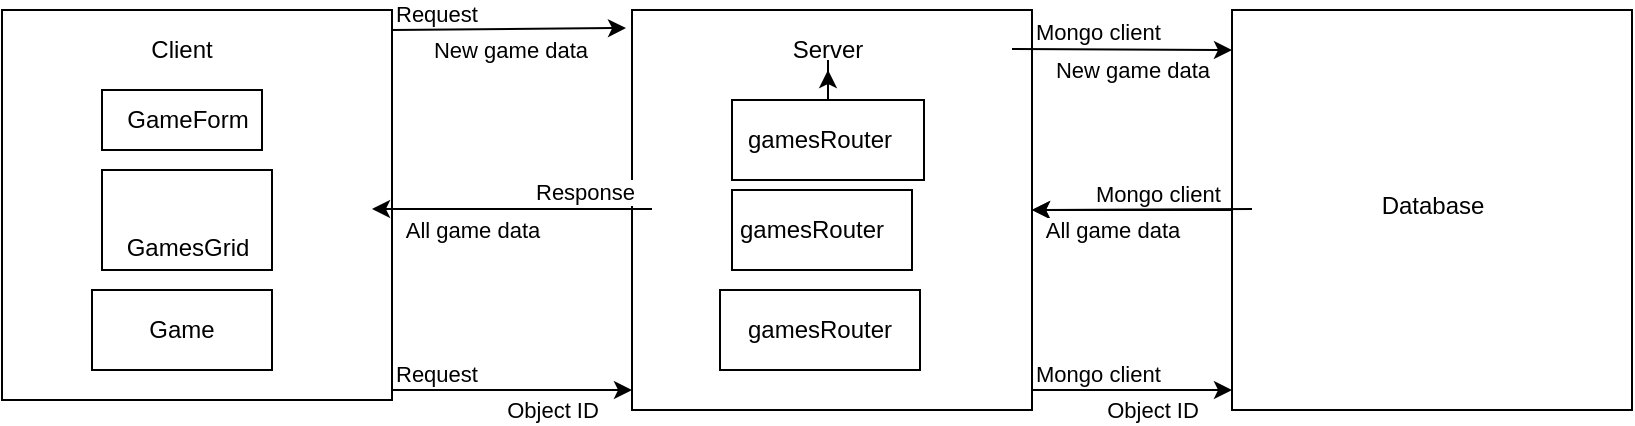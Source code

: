 <mxfile version="14.4.3" type="github">
  <diagram id="prtHgNgQTEPvFCAcTncT" name="Page-1">
    <mxGraphModel dx="872" dy="514" grid="1" gridSize="10" guides="1" tooltips="1" connect="1" arrows="1" fold="1" page="1" pageScale="1" pageWidth="827" pageHeight="1169" math="0" shadow="0">
      <root>
        <mxCell id="0" />
        <mxCell id="1" parent="0" />
        <mxCell id="X8sPkcAYPl1wZ6rDQqbT-2" value="" style="whiteSpace=wrap;html=1;aspect=fixed;" vertex="1" parent="1">
          <mxGeometry x="5" y="150" width="195" height="195" as="geometry" />
        </mxCell>
        <mxCell id="X8sPkcAYPl1wZ6rDQqbT-3" value="" style="whiteSpace=wrap;html=1;aspect=fixed;" vertex="1" parent="1">
          <mxGeometry x="320" y="150" width="200" height="200" as="geometry" />
        </mxCell>
        <mxCell id="X8sPkcAYPl1wZ6rDQqbT-38" value="" style="edgeStyle=orthogonalEdgeStyle;rounded=0;orthogonalLoop=1;jettySize=auto;html=1;" edge="1" parent="1" source="X8sPkcAYPl1wZ6rDQqbT-4" target="X8sPkcAYPl1wZ6rDQqbT-3">
          <mxGeometry relative="1" as="geometry" />
        </mxCell>
        <mxCell id="X8sPkcAYPl1wZ6rDQqbT-4" value="" style="whiteSpace=wrap;html=1;aspect=fixed;" vertex="1" parent="1">
          <mxGeometry x="620" y="150" width="200" height="200" as="geometry" />
        </mxCell>
        <mxCell id="X8sPkcAYPl1wZ6rDQqbT-5" value="Client" style="text;html=1;strokeColor=none;fillColor=none;align=center;verticalAlign=middle;whiteSpace=wrap;rounded=0;" vertex="1" parent="1">
          <mxGeometry x="30" y="160" width="130" height="20" as="geometry" />
        </mxCell>
        <mxCell id="X8sPkcAYPl1wZ6rDQqbT-6" value="Server" style="text;html=1;strokeColor=none;fillColor=none;align=center;verticalAlign=middle;whiteSpace=wrap;rounded=0;" vertex="1" parent="1">
          <mxGeometry x="360" y="160" width="116" height="20" as="geometry" />
        </mxCell>
        <mxCell id="X8sPkcAYPl1wZ6rDQqbT-7" value="Database" style="text;html=1;strokeColor=none;fillColor=none;align=center;verticalAlign=middle;whiteSpace=wrap;rounded=0;" vertex="1" parent="1">
          <mxGeometry x="662.5" y="237.5" width="115" height="20" as="geometry" />
        </mxCell>
        <mxCell id="X8sPkcAYPl1wZ6rDQqbT-14" value="" style="endArrow=classic;html=1;entryX=-0.015;entryY=0.045;entryDx=0;entryDy=0;entryPerimeter=0;" edge="1" parent="1" target="X8sPkcAYPl1wZ6rDQqbT-3">
          <mxGeometry relative="1" as="geometry">
            <mxPoint x="200" y="160" as="sourcePoint" />
            <mxPoint x="310" y="160" as="targetPoint" />
          </mxGeometry>
        </mxCell>
        <mxCell id="X8sPkcAYPl1wZ6rDQqbT-15" value="New game data" style="edgeLabel;resizable=0;html=1;align=center;verticalAlign=middle;" connectable="0" vertex="1" parent="X8sPkcAYPl1wZ6rDQqbT-14">
          <mxGeometry relative="1" as="geometry">
            <mxPoint y="10" as="offset" />
          </mxGeometry>
        </mxCell>
        <mxCell id="X8sPkcAYPl1wZ6rDQqbT-16" value="Request" style="edgeLabel;resizable=0;html=1;align=left;verticalAlign=bottom;" connectable="0" vertex="1" parent="X8sPkcAYPl1wZ6rDQqbT-14">
          <mxGeometry x="-1" relative="1" as="geometry" />
        </mxCell>
        <mxCell id="X8sPkcAYPl1wZ6rDQqbT-17" value="" style="endArrow=classic;html=1;" edge="1" parent="1">
          <mxGeometry relative="1" as="geometry">
            <mxPoint x="200" y="340" as="sourcePoint" />
            <mxPoint x="320" y="340" as="targetPoint" />
            <Array as="points">
              <mxPoint x="270" y="340" />
            </Array>
          </mxGeometry>
        </mxCell>
        <mxCell id="X8sPkcAYPl1wZ6rDQqbT-18" value="Object ID" style="edgeLabel;resizable=0;html=1;align=center;verticalAlign=middle;" connectable="0" vertex="1" parent="X8sPkcAYPl1wZ6rDQqbT-17">
          <mxGeometry relative="1" as="geometry">
            <mxPoint x="20" y="10" as="offset" />
          </mxGeometry>
        </mxCell>
        <mxCell id="X8sPkcAYPl1wZ6rDQqbT-19" value="Request" style="edgeLabel;resizable=0;html=1;align=left;verticalAlign=bottom;" connectable="0" vertex="1" parent="X8sPkcAYPl1wZ6rDQqbT-17">
          <mxGeometry x="-1" relative="1" as="geometry" />
        </mxCell>
        <mxCell id="X8sPkcAYPl1wZ6rDQqbT-26" value="" style="endArrow=classic;html=1;" edge="1" parent="1">
          <mxGeometry relative="1" as="geometry">
            <mxPoint x="330" y="249.5" as="sourcePoint" />
            <mxPoint x="190" y="249.5" as="targetPoint" />
          </mxGeometry>
        </mxCell>
        <mxCell id="X8sPkcAYPl1wZ6rDQqbT-27" value="All game data" style="edgeLabel;resizable=0;html=1;align=center;verticalAlign=middle;" connectable="0" vertex="1" parent="X8sPkcAYPl1wZ6rDQqbT-26">
          <mxGeometry relative="1" as="geometry">
            <mxPoint x="-20" y="10" as="offset" />
          </mxGeometry>
        </mxCell>
        <mxCell id="X8sPkcAYPl1wZ6rDQqbT-28" value="Response" style="edgeLabel;resizable=0;html=1;align=left;verticalAlign=bottom;" connectable="0" vertex="1" parent="X8sPkcAYPl1wZ6rDQqbT-26">
          <mxGeometry x="-1" relative="1" as="geometry">
            <mxPoint x="-60" as="offset" />
          </mxGeometry>
        </mxCell>
        <mxCell id="X8sPkcAYPl1wZ6rDQqbT-29" value="" style="endArrow=classic;html=1;" edge="1" parent="1">
          <mxGeometry relative="1" as="geometry">
            <mxPoint x="510" y="169.5" as="sourcePoint" />
            <mxPoint x="620" y="170" as="targetPoint" />
          </mxGeometry>
        </mxCell>
        <mxCell id="X8sPkcAYPl1wZ6rDQqbT-30" value="New game data" style="edgeLabel;resizable=0;html=1;align=center;verticalAlign=middle;" connectable="0" vertex="1" parent="X8sPkcAYPl1wZ6rDQqbT-29">
          <mxGeometry relative="1" as="geometry">
            <mxPoint x="5" y="10.5" as="offset" />
          </mxGeometry>
        </mxCell>
        <mxCell id="X8sPkcAYPl1wZ6rDQqbT-31" value="Mongo client" style="edgeLabel;resizable=0;html=1;align=left;verticalAlign=bottom;" connectable="0" vertex="1" parent="X8sPkcAYPl1wZ6rDQqbT-29">
          <mxGeometry x="-1" relative="1" as="geometry">
            <mxPoint x="10" as="offset" />
          </mxGeometry>
        </mxCell>
        <mxCell id="X8sPkcAYPl1wZ6rDQqbT-32" value="" style="endArrow=classic;html=1;" edge="1" parent="1">
          <mxGeometry relative="1" as="geometry">
            <mxPoint x="520" y="340" as="sourcePoint" />
            <mxPoint x="620" y="340" as="targetPoint" />
          </mxGeometry>
        </mxCell>
        <mxCell id="X8sPkcAYPl1wZ6rDQqbT-33" value="Object ID" style="edgeLabel;resizable=0;html=1;align=center;verticalAlign=middle;" connectable="0" vertex="1" parent="X8sPkcAYPl1wZ6rDQqbT-32">
          <mxGeometry relative="1" as="geometry">
            <mxPoint x="10" y="10" as="offset" />
          </mxGeometry>
        </mxCell>
        <mxCell id="X8sPkcAYPl1wZ6rDQqbT-34" value="Mongo client" style="edgeLabel;resizable=0;html=1;align=left;verticalAlign=bottom;" connectable="0" vertex="1" parent="X8sPkcAYPl1wZ6rDQqbT-32">
          <mxGeometry x="-1" relative="1" as="geometry" />
        </mxCell>
        <mxCell id="X8sPkcAYPl1wZ6rDQqbT-35" value="" style="endArrow=classic;html=1;" edge="1" parent="1">
          <mxGeometry relative="1" as="geometry">
            <mxPoint x="630" y="249.5" as="sourcePoint" />
            <mxPoint x="520" y="250" as="targetPoint" />
          </mxGeometry>
        </mxCell>
        <mxCell id="X8sPkcAYPl1wZ6rDQqbT-36" value="All game data" style="edgeLabel;resizable=0;html=1;align=center;verticalAlign=middle;" connectable="0" vertex="1" parent="X8sPkcAYPl1wZ6rDQqbT-35">
          <mxGeometry relative="1" as="geometry">
            <mxPoint x="-15" y="10.5" as="offset" />
          </mxGeometry>
        </mxCell>
        <mxCell id="X8sPkcAYPl1wZ6rDQqbT-37" value="Mongo client" style="edgeLabel;resizable=0;html=1;align=left;verticalAlign=bottom;" connectable="0" vertex="1" parent="X8sPkcAYPl1wZ6rDQqbT-35">
          <mxGeometry x="-1" relative="1" as="geometry">
            <mxPoint x="-80" y="0.5" as="offset" />
          </mxGeometry>
        </mxCell>
        <mxCell id="X8sPkcAYPl1wZ6rDQqbT-39" value="" style="rounded=0;whiteSpace=wrap;html=1;" vertex="1" parent="1">
          <mxGeometry x="55" y="190" width="80" height="30" as="geometry" />
        </mxCell>
        <mxCell id="X8sPkcAYPl1wZ6rDQqbT-40" value="" style="rounded=0;whiteSpace=wrap;html=1;" vertex="1" parent="1">
          <mxGeometry x="55" y="230" width="85" height="50" as="geometry" />
        </mxCell>
        <mxCell id="X8sPkcAYPl1wZ6rDQqbT-41" value="" style="rounded=0;whiteSpace=wrap;html=1;" vertex="1" parent="1">
          <mxGeometry x="50" y="290" width="90" height="40" as="geometry" />
        </mxCell>
        <mxCell id="X8sPkcAYPl1wZ6rDQqbT-42" value="GamesGrid" style="text;html=1;strokeColor=none;fillColor=none;align=center;verticalAlign=middle;whiteSpace=wrap;rounded=0;" vertex="1" parent="1">
          <mxGeometry x="77.5" y="260" width="40" height="17.5" as="geometry" />
        </mxCell>
        <mxCell id="X8sPkcAYPl1wZ6rDQqbT-43" value="Game" style="text;html=1;strokeColor=none;fillColor=none;align=center;verticalAlign=middle;whiteSpace=wrap;rounded=0;" vertex="1" parent="1">
          <mxGeometry x="75" y="300" width="40" height="20" as="geometry" />
        </mxCell>
        <mxCell id="X8sPkcAYPl1wZ6rDQqbT-44" value="GameForm" style="text;html=1;strokeColor=none;fillColor=none;align=center;verticalAlign=middle;whiteSpace=wrap;rounded=0;" vertex="1" parent="1">
          <mxGeometry x="77.5" y="195" width="40" height="20" as="geometry" />
        </mxCell>
        <mxCell id="X8sPkcAYPl1wZ6rDQqbT-47" value="" style="edgeStyle=orthogonalEdgeStyle;rounded=0;orthogonalLoop=1;jettySize=auto;html=1;" edge="1" parent="1" source="X8sPkcAYPl1wZ6rDQqbT-46" target="X8sPkcAYPl1wZ6rDQqbT-6">
          <mxGeometry relative="1" as="geometry" />
        </mxCell>
        <mxCell id="X8sPkcAYPl1wZ6rDQqbT-46" value="" style="rounded=0;whiteSpace=wrap;html=1;" vertex="1" parent="1">
          <mxGeometry x="370" y="195" width="96" height="40" as="geometry" />
        </mxCell>
        <mxCell id="X8sPkcAYPl1wZ6rDQqbT-48" value="" style="rounded=0;whiteSpace=wrap;html=1;" vertex="1" parent="1">
          <mxGeometry x="370" y="240" width="90" height="40" as="geometry" />
        </mxCell>
        <mxCell id="X8sPkcAYPl1wZ6rDQqbT-49" value="" style="rounded=0;whiteSpace=wrap;html=1;" vertex="1" parent="1">
          <mxGeometry x="364" y="290" width="100" height="40" as="geometry" />
        </mxCell>
        <mxCell id="X8sPkcAYPl1wZ6rDQqbT-50" value="gamesRouter" style="text;html=1;strokeColor=none;fillColor=none;align=center;verticalAlign=middle;whiteSpace=wrap;rounded=0;" vertex="1" parent="1">
          <mxGeometry x="394" y="205" width="40" height="20" as="geometry" />
        </mxCell>
        <mxCell id="X8sPkcAYPl1wZ6rDQqbT-51" value="gamesRouter" style="text;html=1;strokeColor=none;fillColor=none;align=center;verticalAlign=middle;whiteSpace=wrap;rounded=0;" vertex="1" parent="1">
          <mxGeometry x="394" y="300" width="40" height="20" as="geometry" />
        </mxCell>
        <mxCell id="X8sPkcAYPl1wZ6rDQqbT-52" value="gamesRouter" style="text;html=1;strokeColor=none;fillColor=none;align=center;verticalAlign=middle;whiteSpace=wrap;rounded=0;" vertex="1" parent="1">
          <mxGeometry x="390" y="250" width="40" height="20" as="geometry" />
        </mxCell>
      </root>
    </mxGraphModel>
  </diagram>
</mxfile>
